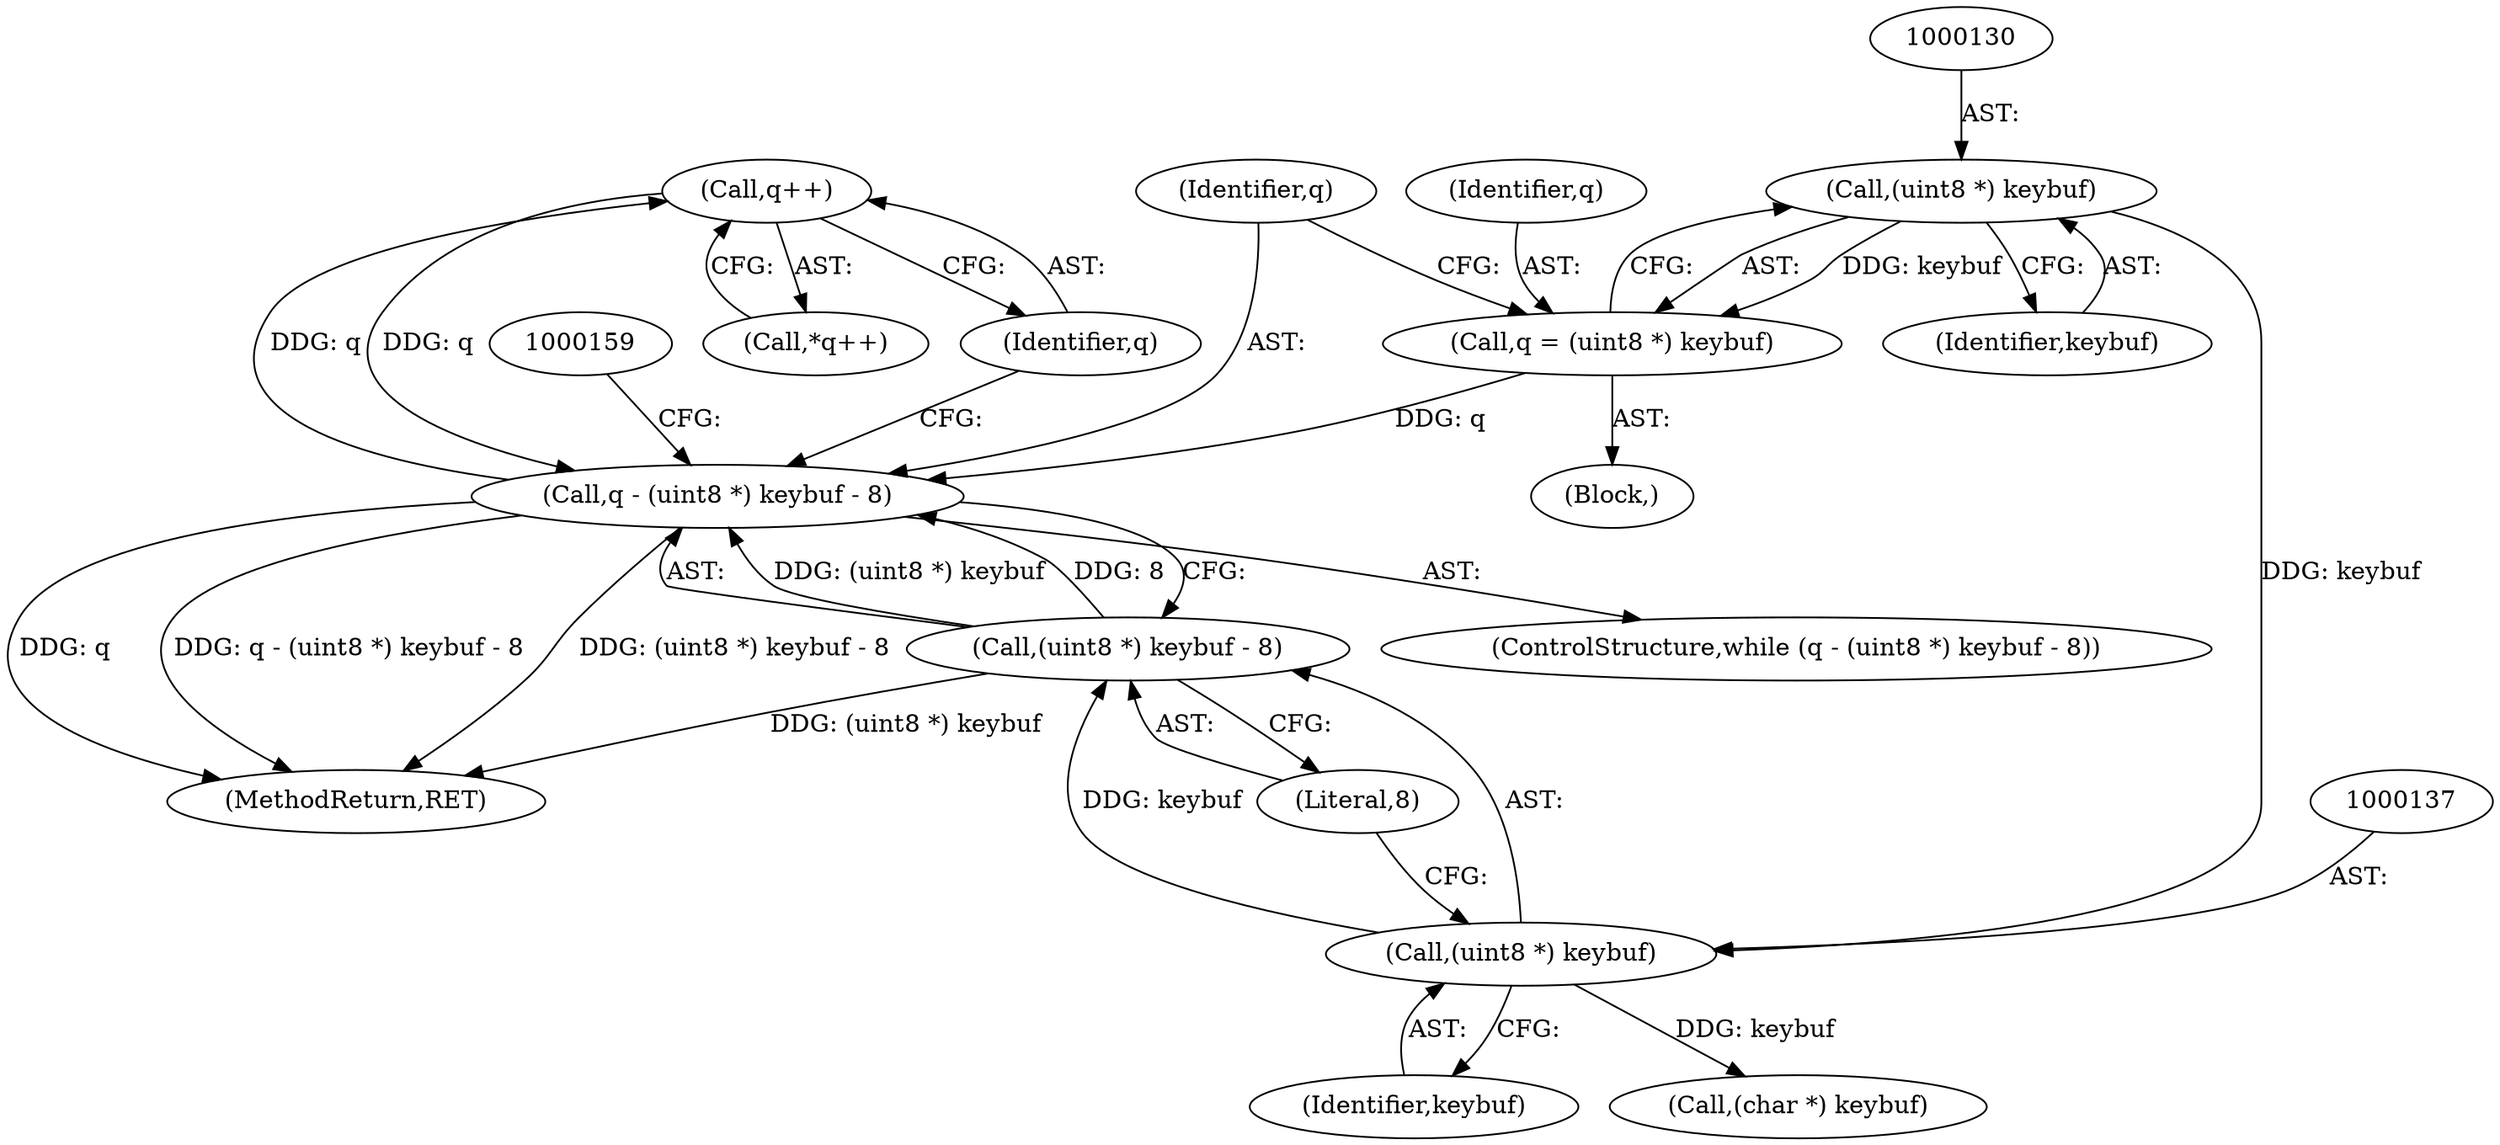 digraph "0_postgresql_932ded2ed51e8333852e370c7a6dad75d9f236f9@pointer" {
"1000143" [label="(Call,q++)"];
"1000133" [label="(Call,q - (uint8 *) keybuf - 8)"];
"1000143" [label="(Call,q++)"];
"1000127" [label="(Call,q = (uint8 *) keybuf)"];
"1000129" [label="(Call,(uint8 *) keybuf)"];
"1000135" [label="(Call,(uint8 *) keybuf - 8)"];
"1000136" [label="(Call,(uint8 *) keybuf)"];
"1000131" [label="(Identifier,keybuf)"];
"1000134" [label="(Identifier,q)"];
"1000129" [label="(Call,(uint8 *) keybuf)"];
"1000138" [label="(Identifier,keybuf)"];
"1000479" [label="(MethodReturn,RET)"];
"1000132" [label="(ControlStructure,while (q - (uint8 *) keybuf - 8))"];
"1000143" [label="(Call,q++)"];
"1000144" [label="(Identifier,q)"];
"1000127" [label="(Call,q = (uint8 *) keybuf)"];
"1000112" [label="(Block,)"];
"1000136" [label="(Call,(uint8 *) keybuf)"];
"1000133" [label="(Call,q - (uint8 *) keybuf - 8)"];
"1000128" [label="(Identifier,q)"];
"1000139" [label="(Literal,8)"];
"1000158" [label="(Call,(char *) keybuf)"];
"1000142" [label="(Call,*q++)"];
"1000135" [label="(Call,(uint8 *) keybuf - 8)"];
"1000143" -> "1000142"  [label="AST: "];
"1000143" -> "1000144"  [label="CFG: "];
"1000144" -> "1000143"  [label="AST: "];
"1000142" -> "1000143"  [label="CFG: "];
"1000143" -> "1000133"  [label="DDG: q"];
"1000133" -> "1000143"  [label="DDG: q"];
"1000133" -> "1000132"  [label="AST: "];
"1000133" -> "1000135"  [label="CFG: "];
"1000134" -> "1000133"  [label="AST: "];
"1000135" -> "1000133"  [label="AST: "];
"1000144" -> "1000133"  [label="CFG: "];
"1000159" -> "1000133"  [label="CFG: "];
"1000133" -> "1000479"  [label="DDG: q"];
"1000133" -> "1000479"  [label="DDG: q - (uint8 *) keybuf - 8"];
"1000133" -> "1000479"  [label="DDG: (uint8 *) keybuf - 8"];
"1000127" -> "1000133"  [label="DDG: q"];
"1000135" -> "1000133"  [label="DDG: (uint8 *) keybuf"];
"1000135" -> "1000133"  [label="DDG: 8"];
"1000127" -> "1000112"  [label="AST: "];
"1000127" -> "1000129"  [label="CFG: "];
"1000128" -> "1000127"  [label="AST: "];
"1000129" -> "1000127"  [label="AST: "];
"1000134" -> "1000127"  [label="CFG: "];
"1000129" -> "1000127"  [label="DDG: keybuf"];
"1000129" -> "1000131"  [label="CFG: "];
"1000130" -> "1000129"  [label="AST: "];
"1000131" -> "1000129"  [label="AST: "];
"1000129" -> "1000136"  [label="DDG: keybuf"];
"1000135" -> "1000139"  [label="CFG: "];
"1000136" -> "1000135"  [label="AST: "];
"1000139" -> "1000135"  [label="AST: "];
"1000135" -> "1000479"  [label="DDG: (uint8 *) keybuf"];
"1000136" -> "1000135"  [label="DDG: keybuf"];
"1000136" -> "1000138"  [label="CFG: "];
"1000137" -> "1000136"  [label="AST: "];
"1000138" -> "1000136"  [label="AST: "];
"1000139" -> "1000136"  [label="CFG: "];
"1000136" -> "1000158"  [label="DDG: keybuf"];
}
